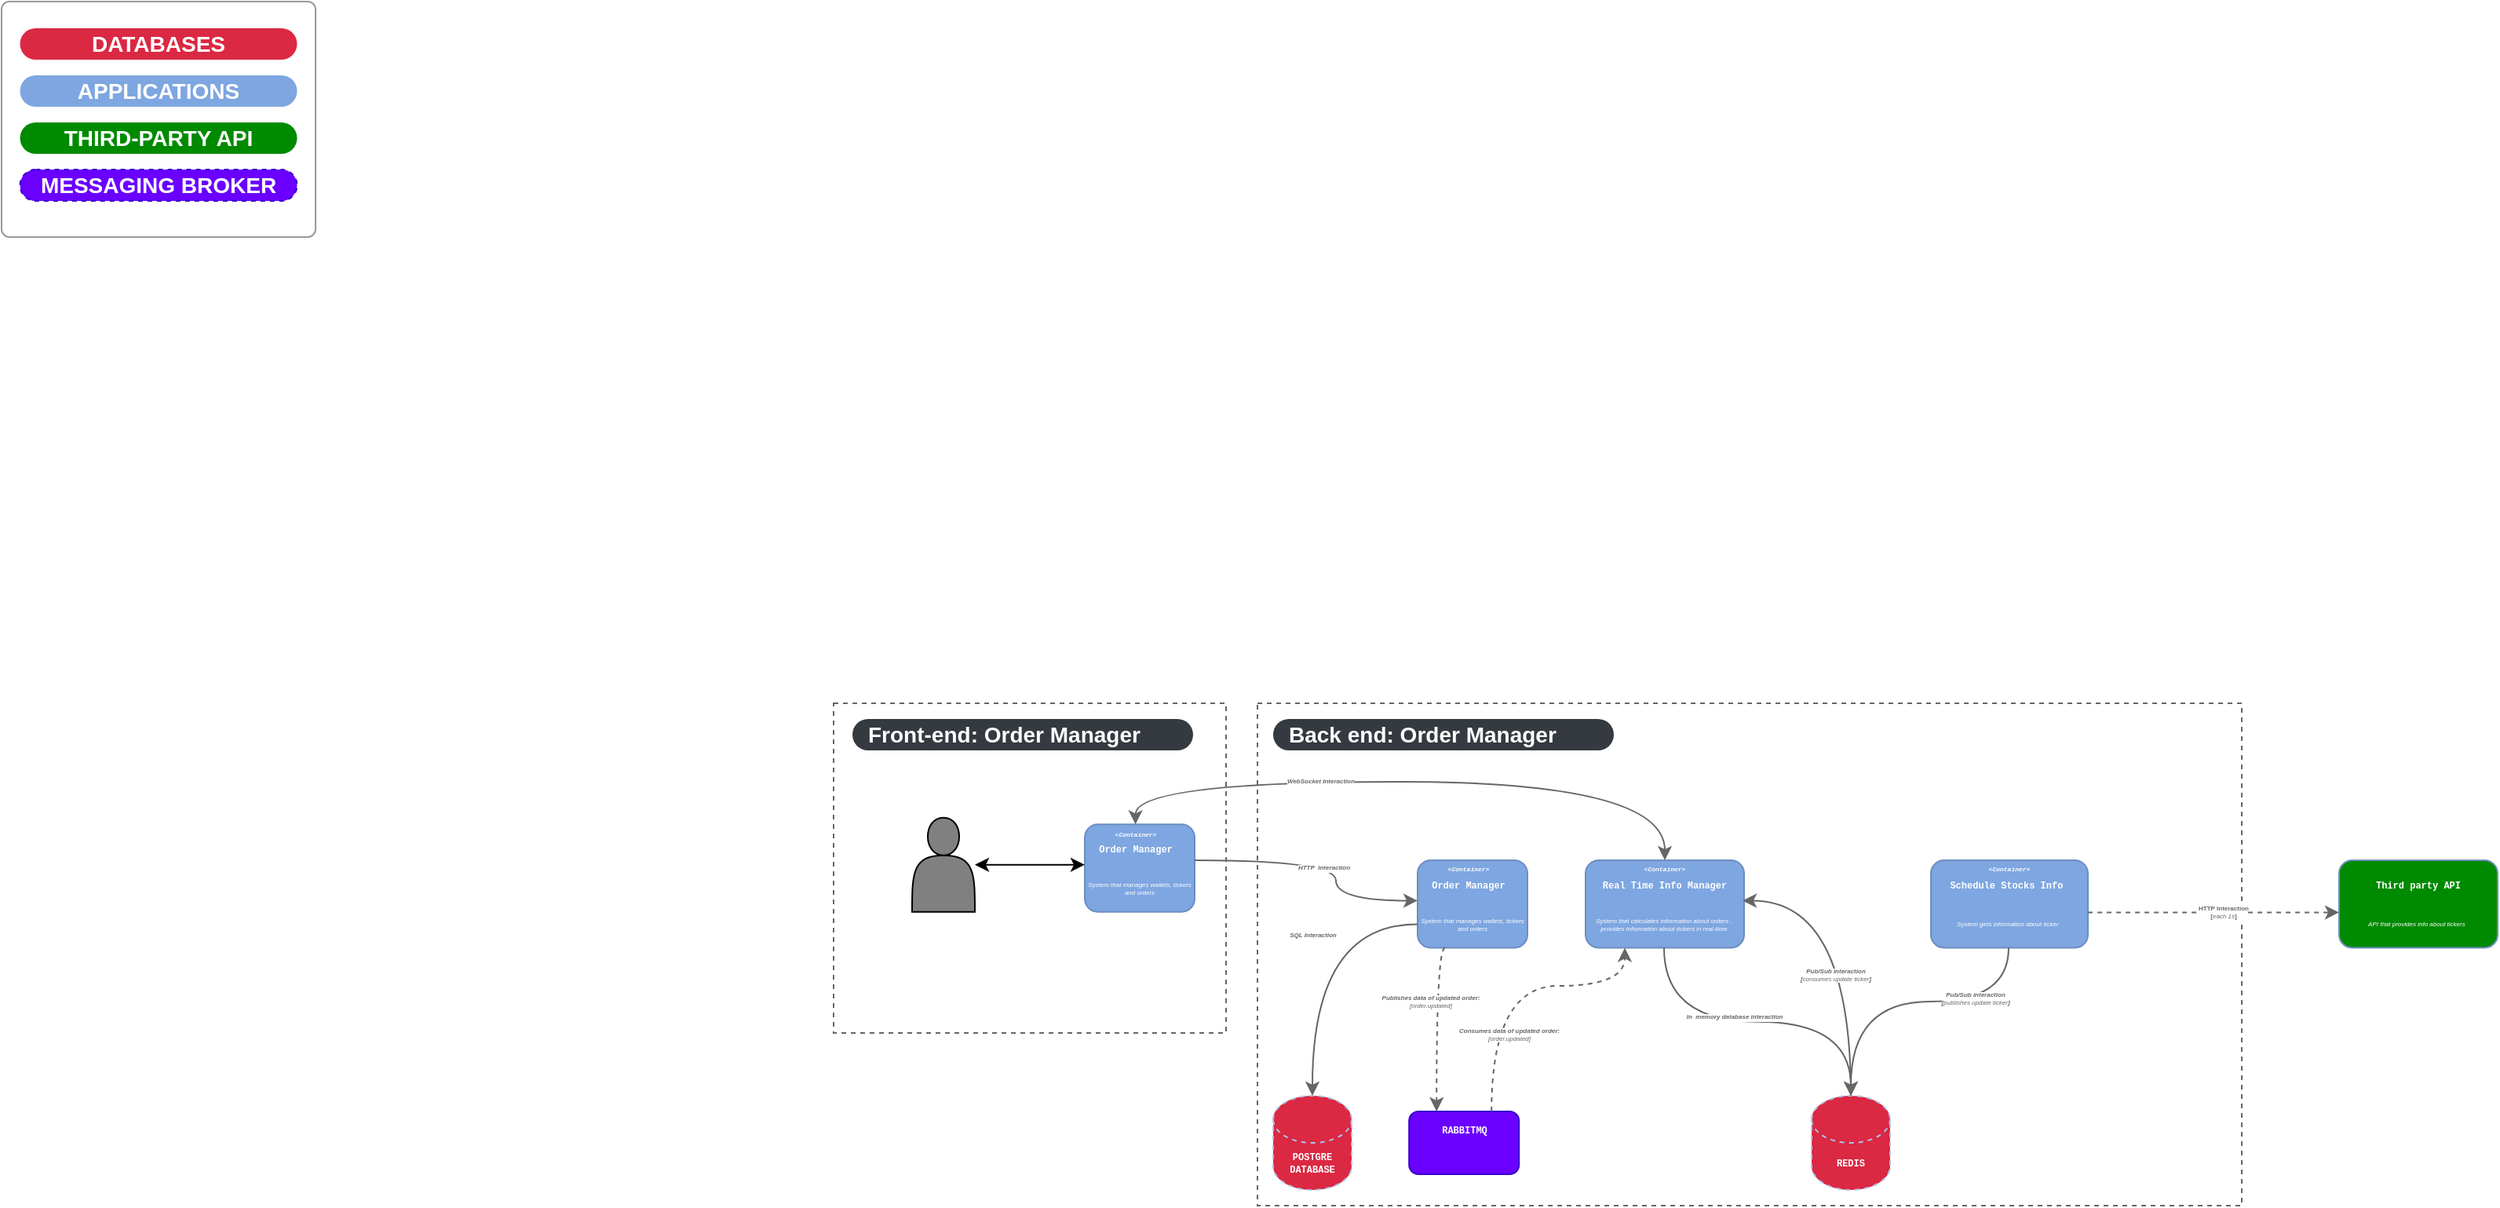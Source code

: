 <mxfile version="20.6.0" type="github">
  <diagram id="G8-z9XxRLCdR_GGqDWJ_" name="UML">
    <mxGraphModel dx="1335" dy="-460" grid="1" gridSize="10" guides="1" tooltips="1" connect="1" arrows="1" fold="1" page="1" pageScale="1" pageWidth="827" pageHeight="1169" math="0" shadow="0">
      <root>
        <mxCell id="0" />
        <mxCell id="1" parent="0" />
        <mxCell id="j_ZHUDLepbIBqZkPZ3a7-9" value="" style="rounded=0;whiteSpace=wrap;html=1;fontSize=4;fillColor=none;dashed=1;fontColor=#666666;strokeColor=#666666;" vertex="1" parent="1">
          <mxGeometry x="830" y="1670" width="627" height="320" as="geometry" />
        </mxCell>
        <mxCell id="QPstVVdOQ1XcHwnL6DTK-19" value="&lt;span style=&quot;font-size: 6px;&quot;&gt;&lt;b&gt;POSTGRE&lt;br&gt;DATABASE&lt;/b&gt;&lt;/span&gt;" style="shape=cylinder3;whiteSpace=wrap;html=1;boundedLbl=1;backgroundOutline=1;size=15;dashed=1;fontFamily=Courier New;fontSize=4;fontColor=#FFFFFF;fillColor=#DB2843;strokeColor=#A9C4EB;align=center;" parent="1" vertex="1">
          <mxGeometry x="840" y="1920" width="50" height="60" as="geometry" />
        </mxCell>
        <mxCell id="QPstVVdOQ1XcHwnL6DTK-14" value="" style="group" parent="1" vertex="1" connectable="0">
          <mxGeometry x="932" y="1770" width="200" height="55.71" as="geometry" />
        </mxCell>
        <mxCell id="QPstVVdOQ1XcHwnL6DTK-15" value="" style="rounded=1;whiteSpace=wrap;html=1;fillColor=#7EA6E0;strokeColor=#6c8ebf;" parent="QPstVVdOQ1XcHwnL6DTK-14" vertex="1">
          <mxGeometry width="70" height="55.71" as="geometry" />
        </mxCell>
        <mxCell id="QPstVVdOQ1XcHwnL6DTK-16" value="&lt;font size=&quot;1&quot; color=&quot;#ffffff&quot; face=&quot;Courier New&quot; style=&quot;&quot;&gt;&lt;b style=&quot;font-size: 6px;&quot;&gt;Order Manager&lt;/b&gt;&lt;/font&gt;" style="text;html=1;strokeColor=none;fillColor=none;align=center;verticalAlign=middle;whiteSpace=wrap;rounded=0;" parent="QPstVVdOQ1XcHwnL6DTK-14" vertex="1">
          <mxGeometry y="6.964" width="64.6" height="13.927" as="geometry" />
        </mxCell>
        <mxCell id="QPstVVdOQ1XcHwnL6DTK-17" value="&lt;font size=&quot;1&quot; color=&quot;#ffffff&quot; face=&quot;Courier New&quot; style=&quot;&quot;&gt;&lt;b style=&quot;&quot;&gt;&lt;i style=&quot;font-size: 4px;&quot;&gt;&amp;lt;Container&amp;gt;&lt;/i&gt;&lt;/b&gt;&lt;/font&gt;" style="text;html=1;strokeColor=none;fillColor=none;align=center;verticalAlign=middle;whiteSpace=wrap;rounded=0;" parent="QPstVVdOQ1XcHwnL6DTK-14" vertex="1">
          <mxGeometry width="64.6" height="6.964" as="geometry" />
        </mxCell>
        <mxCell id="QPstVVdOQ1XcHwnL6DTK-27" value="&lt;i&gt;&lt;font color=&quot;#ffffff&quot;&gt;System that manages wallets, tickers and orders&lt;/font&gt;&lt;/i&gt;" style="text;html=1;strokeColor=none;fillColor=none;align=center;verticalAlign=middle;whiteSpace=wrap;rounded=0;dashed=1;fontFamily=Helvetica;fontSize=4;fontColor=#666666;" parent="QPstVVdOQ1XcHwnL6DTK-14" vertex="1">
          <mxGeometry y="25.71" width="70" height="30" as="geometry" />
        </mxCell>
        <mxCell id="QPstVVdOQ1XcHwnL6DTK-21" value="" style="group" parent="1" vertex="1" connectable="0">
          <mxGeometry x="1039" y="1770" width="101" height="55.71" as="geometry" />
        </mxCell>
        <mxCell id="QPstVVdOQ1XcHwnL6DTK-22" value="" style="rounded=1;whiteSpace=wrap;html=1;fillColor=#7EA6E0;strokeColor=#6c8ebf;" parent="QPstVVdOQ1XcHwnL6DTK-21" vertex="1">
          <mxGeometry width="101" height="55.71" as="geometry" />
        </mxCell>
        <mxCell id="QPstVVdOQ1XcHwnL6DTK-23" value="&lt;font size=&quot;1&quot; color=&quot;#ffffff&quot; face=&quot;Courier New&quot; style=&quot;&quot;&gt;&lt;b style=&quot;font-size: 6px;&quot;&gt;Real Time Info Manager&lt;/b&gt;&lt;/font&gt;" style="text;html=1;strokeColor=none;fillColor=none;align=center;verticalAlign=middle;whiteSpace=wrap;rounded=0;" parent="QPstVVdOQ1XcHwnL6DTK-21" vertex="1">
          <mxGeometry y="6.964" width="101" height="13.927" as="geometry" />
        </mxCell>
        <mxCell id="QPstVVdOQ1XcHwnL6DTK-24" value="&lt;font size=&quot;1&quot; color=&quot;#ffffff&quot; face=&quot;Courier New&quot; style=&quot;&quot;&gt;&lt;b style=&quot;&quot;&gt;&lt;i style=&quot;font-size: 4px;&quot;&gt;&amp;lt;Container&amp;gt;&lt;/i&gt;&lt;/b&gt;&lt;/font&gt;" style="text;html=1;strokeColor=none;fillColor=none;align=center;verticalAlign=middle;whiteSpace=wrap;rounded=0;" parent="QPstVVdOQ1XcHwnL6DTK-21" vertex="1">
          <mxGeometry width="101" height="6.964" as="geometry" />
        </mxCell>
        <mxCell id="QPstVVdOQ1XcHwnL6DTK-29" value="&lt;i&gt;System that calculates information about orders , provides information about tickers in real-time&lt;/i&gt;" style="text;html=1;strokeColor=none;fillColor=none;align=center;verticalAlign=middle;whiteSpace=wrap;rounded=0;dashed=1;fontFamily=Helvetica;fontSize=4;fontColor=#FFFFFF;" parent="QPstVVdOQ1XcHwnL6DTK-21" vertex="1">
          <mxGeometry y="25.71" width="100" height="30" as="geometry" />
        </mxCell>
        <mxCell id="QPstVVdOQ1XcHwnL6DTK-30" value="&lt;span style=&quot;font-size: 6px;&quot;&gt;&lt;b&gt;REDIS&lt;/b&gt;&lt;/span&gt;" style="shape=cylinder3;whiteSpace=wrap;html=1;boundedLbl=1;backgroundOutline=1;size=15;dashed=1;fontFamily=Courier New;fontSize=4;fontColor=#FFFFFF;fillColor=#DB2843;strokeColor=#A9C4EB;align=center;" parent="1" vertex="1">
          <mxGeometry x="1183" y="1920" width="50" height="60" as="geometry" />
        </mxCell>
        <mxCell id="QPstVVdOQ1XcHwnL6DTK-31" style="edgeStyle=orthogonalEdgeStyle;curved=1;rounded=0;orthogonalLoop=1;jettySize=auto;html=1;entryX=0.5;entryY=0;entryDx=0;entryDy=0;entryPerimeter=0;strokeColor=#666666;fontFamily=Helvetica;fontSize=4;fontColor=#FFFFFF;exitX=0.5;exitY=1;exitDx=0;exitDy=0;" parent="1" source="QPstVVdOQ1XcHwnL6DTK-29" target="QPstVVdOQ1XcHwnL6DTK-30" edge="1">
          <mxGeometry relative="1" as="geometry" />
        </mxCell>
        <mxCell id="QPstVVdOQ1XcHwnL6DTK-32" value="&lt;font color=&quot;#666666&quot;&gt;&lt;b&gt;&lt;i&gt;&amp;nbsp;In&amp;nbsp; memory database interaction&lt;/i&gt;&lt;/b&gt;&lt;/font&gt;" style="edgeLabel;html=1;align=center;verticalAlign=middle;resizable=0;points=[];fontSize=4;fontFamily=Helvetica;fontColor=#FFFFFF;" parent="QPstVVdOQ1XcHwnL6DTK-31" vertex="1" connectable="0">
          <mxGeometry x="-0.117" y="1" relative="1" as="geometry">
            <mxPoint x="-3" y="-2" as="offset" />
          </mxGeometry>
        </mxCell>
        <mxCell id="QPstVVdOQ1XcHwnL6DTK-60" style="edgeStyle=orthogonalEdgeStyle;curved=1;rounded=0;orthogonalLoop=1;jettySize=auto;html=1;entryX=0.5;entryY=0;entryDx=0;entryDy=0;entryPerimeter=0;strokeColor=#666666;fontFamily=Helvetica;fontSize=4;fontColor=#666666;" parent="1" source="QPstVVdOQ1XcHwnL6DTK-27" target="QPstVVdOQ1XcHwnL6DTK-19" edge="1">
          <mxGeometry relative="1" as="geometry" />
        </mxCell>
        <mxCell id="QPstVVdOQ1XcHwnL6DTK-61" value="&lt;b&gt;&lt;i&gt;SQL Interaction&lt;/i&gt;&lt;/b&gt;" style="edgeLabel;html=1;align=center;verticalAlign=middle;resizable=0;points=[];fontSize=4;fontFamily=Helvetica;fontColor=#666666;" parent="QPstVVdOQ1XcHwnL6DTK-60" vertex="1" connectable="0">
          <mxGeometry x="-0.157" relative="1" as="geometry">
            <mxPoint as="offset" />
          </mxGeometry>
        </mxCell>
        <mxCell id="ZYw7rnv3LOeR9ePvCMEc-11" value="" style="group" parent="1" vertex="1" connectable="0">
          <mxGeometry x="1259" y="1770" width="100" height="55.71" as="geometry" />
        </mxCell>
        <mxCell id="ZYw7rnv3LOeR9ePvCMEc-12" value="" style="rounded=1;whiteSpace=wrap;html=1;fillColor=#7EA6E0;strokeColor=#6c8ebf;" parent="ZYw7rnv3LOeR9ePvCMEc-11" vertex="1">
          <mxGeometry width="100" height="55.71" as="geometry" />
        </mxCell>
        <mxCell id="ZYw7rnv3LOeR9ePvCMEc-13" value="&lt;font size=&quot;1&quot; color=&quot;#ffffff&quot; face=&quot;Courier New&quot; style=&quot;&quot;&gt;&lt;b style=&quot;font-size: 6px;&quot;&gt;Schedule Stocks Info&amp;nbsp;&lt;/b&gt;&lt;/font&gt;" style="text;html=1;strokeColor=none;fillColor=none;align=center;verticalAlign=middle;whiteSpace=wrap;rounded=0;" parent="ZYw7rnv3LOeR9ePvCMEc-11" vertex="1">
          <mxGeometry y="6.964" width="100" height="13.927" as="geometry" />
        </mxCell>
        <mxCell id="ZYw7rnv3LOeR9ePvCMEc-14" value="&lt;font size=&quot;1&quot; color=&quot;#ffffff&quot; face=&quot;Courier New&quot; style=&quot;&quot;&gt;&lt;b style=&quot;&quot;&gt;&lt;i style=&quot;font-size: 4px;&quot;&gt;&amp;lt;Container&amp;gt;&lt;/i&gt;&lt;/b&gt;&lt;/font&gt;" style="text;html=1;strokeColor=none;fillColor=none;align=center;verticalAlign=middle;whiteSpace=wrap;rounded=0;" parent="ZYw7rnv3LOeR9ePvCMEc-11" vertex="1">
          <mxGeometry width="100" height="6.964" as="geometry" />
        </mxCell>
        <mxCell id="ZYw7rnv3LOeR9ePvCMEc-15" value="&lt;i&gt;System gets information about ticker&amp;nbsp;&lt;/i&gt;" style="text;html=1;strokeColor=none;fillColor=none;align=center;verticalAlign=middle;whiteSpace=wrap;rounded=0;dashed=1;fontFamily=Helvetica;fontSize=4;fontColor=#FFFFFF;" parent="ZYw7rnv3LOeR9ePvCMEc-11" vertex="1">
          <mxGeometry y="25.71" width="99.01" height="30.0" as="geometry" />
        </mxCell>
        <mxCell id="ZYw7rnv3LOeR9ePvCMEc-16" style="edgeStyle=orthogonalEdgeStyle;curved=1;rounded=0;orthogonalLoop=1;jettySize=auto;html=1;entryX=0.5;entryY=0;entryDx=0;entryDy=0;entryPerimeter=0;strokeColor=#666666;fontFamily=Helvetica;fontSize=4;fontColor=#666666;startArrow=none;startFill=0;endArrow=classic;endFill=1;exitX=0.5;exitY=1;exitDx=0;exitDy=0;" parent="1" source="ZYw7rnv3LOeR9ePvCMEc-15" target="QPstVVdOQ1XcHwnL6DTK-30" edge="1">
          <mxGeometry relative="1" as="geometry">
            <Array as="points">
              <mxPoint x="1309" y="1860" />
              <mxPoint x="1208" y="1860" />
            </Array>
          </mxGeometry>
        </mxCell>
        <mxCell id="ZYw7rnv3LOeR9ePvCMEc-17" value="&lt;i style=&quot;&quot;&gt;&lt;b&gt;Pub/Sub interaction&lt;/b&gt;&lt;br&gt;&lt;b&gt;[&lt;/b&gt;publishes update ticker&lt;b&gt;]&lt;/b&gt;&lt;/i&gt;" style="edgeLabel;html=1;align=center;verticalAlign=middle;resizable=0;points=[];fontSize=4;fontFamily=Helvetica;fontColor=#666666;" parent="ZYw7rnv3LOeR9ePvCMEc-16" vertex="1" connectable="0">
          <mxGeometry x="-0.09" y="-2" relative="1" as="geometry">
            <mxPoint x="32" as="offset" />
          </mxGeometry>
        </mxCell>
        <mxCell id="ZYw7rnv3LOeR9ePvCMEc-19" value="" style="group" parent="1" vertex="1" connectable="0">
          <mxGeometry x="1519" y="1770" width="101" height="55.71" as="geometry" />
        </mxCell>
        <mxCell id="ZYw7rnv3LOeR9ePvCMEc-20" value="" style="rounded=1;whiteSpace=wrap;html=1;fillColor=#008A00;strokeColor=#6c8ebf;" parent="ZYw7rnv3LOeR9ePvCMEc-19" vertex="1">
          <mxGeometry width="101" height="55.71" as="geometry" />
        </mxCell>
        <mxCell id="ZYw7rnv3LOeR9ePvCMEc-21" value="&lt;font size=&quot;1&quot; color=&quot;#ffffff&quot; face=&quot;Courier New&quot; style=&quot;&quot;&gt;&lt;b style=&quot;font-size: 6px;&quot;&gt;Third party API&lt;/b&gt;&lt;/font&gt;" style="text;html=1;strokeColor=none;fillColor=none;align=center;verticalAlign=middle;whiteSpace=wrap;rounded=0;" parent="ZYw7rnv3LOeR9ePvCMEc-19" vertex="1">
          <mxGeometry y="6.964" width="101" height="13.927" as="geometry" />
        </mxCell>
        <mxCell id="ZYw7rnv3LOeR9ePvCMEc-23" value="&lt;i&gt;API that provides info about tickers&amp;nbsp;&lt;/i&gt;" style="text;html=1;strokeColor=none;fillColor=none;align=center;verticalAlign=middle;whiteSpace=wrap;rounded=0;dashed=1;fontFamily=Helvetica;fontSize=4;fontColor=#FFFFFF;" parent="ZYw7rnv3LOeR9ePvCMEc-19" vertex="1">
          <mxGeometry y="25.71" width="100" height="30" as="geometry" />
        </mxCell>
        <mxCell id="ZYw7rnv3LOeR9ePvCMEc-25" style="edgeStyle=orthogonalEdgeStyle;curved=1;rounded=0;orthogonalLoop=1;jettySize=auto;html=1;strokeColor=#666666;fontFamily=Helvetica;fontSize=4;fontColor=#666666;startArrow=none;startFill=0;endArrow=classic;endFill=1;entryX=0;entryY=0.25;entryDx=0;entryDy=0;dashed=1;" parent="1" source="ZYw7rnv3LOeR9ePvCMEc-12" target="ZYw7rnv3LOeR9ePvCMEc-23" edge="1">
          <mxGeometry relative="1" as="geometry">
            <mxPoint x="1352" y="1800" as="targetPoint" />
            <Array as="points">
              <mxPoint x="1469" y="1803" />
            </Array>
          </mxGeometry>
        </mxCell>
        <mxCell id="ZYw7rnv3LOeR9ePvCMEc-26" value="&lt;b&gt;HTTP Interaction&lt;br&gt;[&lt;/b&gt;&lt;i&gt;each 1s&lt;/i&gt;&lt;b&gt;]&lt;/b&gt;" style="edgeLabel;html=1;align=center;verticalAlign=middle;resizable=0;points=[];fontSize=4;fontFamily=Helvetica;fontColor=#666666;" parent="ZYw7rnv3LOeR9ePvCMEc-25" vertex="1" connectable="0">
          <mxGeometry x="0.067" relative="1" as="geometry">
            <mxPoint as="offset" />
          </mxGeometry>
        </mxCell>
        <mxCell id="j_ZHUDLepbIBqZkPZ3a7-6" style="edgeStyle=orthogonalEdgeStyle;curved=1;rounded=0;orthogonalLoop=1;jettySize=auto;html=1;entryX=1;entryY=0;entryDx=0;entryDy=0;strokeColor=#666666;fontFamily=Helvetica;fontSize=4;fontColor=#666666;startArrow=none;startFill=0;endArrow=classic;endFill=1;exitX=0.5;exitY=0;exitDx=0;exitDy=0;exitPerimeter=0;" edge="1" parent="1" source="QPstVVdOQ1XcHwnL6DTK-30" target="QPstVVdOQ1XcHwnL6DTK-29">
          <mxGeometry relative="1" as="geometry">
            <mxPoint x="1209" y="1890" as="sourcePoint" />
            <mxPoint x="1158.48" y="1825.71" as="targetPoint" />
            <Array as="points">
              <mxPoint x="1208" y="1796" />
            </Array>
          </mxGeometry>
        </mxCell>
        <mxCell id="j_ZHUDLepbIBqZkPZ3a7-7" value="&lt;i style=&quot;&quot;&gt;&lt;b&gt;Pub/Sub interaction&lt;/b&gt;&lt;br&gt;&lt;b&gt;[&lt;/b&gt;consumes update ticker&lt;b&gt;]&lt;/b&gt;&lt;/i&gt;" style="edgeLabel;html=1;align=center;verticalAlign=middle;resizable=0;points=[];fontSize=4;fontFamily=Helvetica;fontColor=#666666;" vertex="1" connectable="0" parent="j_ZHUDLepbIBqZkPZ3a7-6">
          <mxGeometry x="-0.09" y="-2" relative="1" as="geometry">
            <mxPoint x="-12" y="11" as="offset" />
          </mxGeometry>
        </mxCell>
        <mxCell id="j_ZHUDLepbIBqZkPZ3a7-14" value="Back end: Order Manager" style="rounded=1;whiteSpace=wrap;html=1;arcSize=50;strokeColor=none;strokeWidth=1;fillColor=#343A40;fontColor=#ffffff;whiteSpace=wrap;align=left;verticalAlign=middle;spacingLeft=0;fontStyle=1;fontSize=14;spacing=10;dashed=1;" vertex="1" parent="1">
          <mxGeometry x="840" y="1680" width="217" height="20" as="geometry" />
        </mxCell>
        <mxCell id="j_ZHUDLepbIBqZkPZ3a7-17" value="" style="html=1;shadow=0;dashed=0;shape=mxgraph.bootstrap.rrect;rSize=5;fillColor=#ffffff;strokeColor=#999999;rounded=0;fontSize=16;fontColor=#666666;" vertex="1" parent="1">
          <mxGeometry x="30" y="1223" width="200" height="150" as="geometry" />
        </mxCell>
        <mxCell id="j_ZHUDLepbIBqZkPZ3a7-26" value="DATABASES" style="rounded=1;whiteSpace=wrap;html=1;arcSize=50;strokeColor=none;strokeWidth=1;fillColor=#DB2843;fontColor=#FFFFFF;whiteSpace=wrap;align=center;verticalAlign=middle;spacingLeft=0;fontStyle=1;fontSize=14;spacing=10;dashed=1;" vertex="1" parent="j_ZHUDLepbIBqZkPZ3a7-17">
          <mxGeometry x="11.765" y="17" width="176.471" height="20" as="geometry" />
        </mxCell>
        <mxCell id="j_ZHUDLepbIBqZkPZ3a7-29" value="APPLICATIONS" style="rounded=1;whiteSpace=wrap;html=1;arcSize=50;strokeColor=none;strokeWidth=1;fillColor=#7EA6E0;fontColor=#FFFFFF;whiteSpace=wrap;align=center;verticalAlign=middle;spacingLeft=0;fontStyle=1;fontSize=14;spacing=10;dashed=1;" vertex="1" parent="j_ZHUDLepbIBqZkPZ3a7-17">
          <mxGeometry x="11.765" y="47" width="176.471" height="20" as="geometry" />
        </mxCell>
        <mxCell id="j_ZHUDLepbIBqZkPZ3a7-30" value="THIRD-PARTY API" style="rounded=1;whiteSpace=wrap;html=1;arcSize=50;strokeColor=none;strokeWidth=1;fillColor=#008A00;whiteSpace=wrap;align=center;verticalAlign=middle;spacingLeft=0;fontStyle=1;fontSize=14;spacing=10;dashed=1;fontColor=#ffffff;" vertex="1" parent="j_ZHUDLepbIBqZkPZ3a7-17">
          <mxGeometry x="11.765" y="77" width="176.471" height="20" as="geometry" />
        </mxCell>
        <mxCell id="j_ZHUDLepbIBqZkPZ3a7-123" value="MESSAGING BROKER" style="rounded=1;whiteSpace=wrap;html=1;arcSize=50;strokeColor=#3700CC;strokeWidth=1;fillColor=#6a00ff;whiteSpace=wrap;align=center;verticalAlign=middle;spacingLeft=0;fontStyle=1;fontSize=14;spacing=10;dashed=1;fontColor=#ffffff;" vertex="1" parent="j_ZHUDLepbIBqZkPZ3a7-17">
          <mxGeometry x="11.765" y="107" width="176.471" height="20" as="geometry" />
        </mxCell>
        <mxCell id="j_ZHUDLepbIBqZkPZ3a7-31" value="" style="rounded=0;whiteSpace=wrap;html=1;fontSize=4;fillColor=none;dashed=1;fontColor=#666666;strokeColor=#666666;" vertex="1" parent="1">
          <mxGeometry x="560" y="1670" width="250" height="210" as="geometry" />
        </mxCell>
        <mxCell id="j_ZHUDLepbIBqZkPZ3a7-61" value="Front-end: Order Manager" style="rounded=1;whiteSpace=wrap;html=1;arcSize=50;strokeColor=none;strokeWidth=1;fillColor=#343A40;fontColor=#ffffff;whiteSpace=wrap;align=left;verticalAlign=middle;spacingLeft=0;fontStyle=1;fontSize=14;spacing=10;dashed=1;" vertex="1" parent="1">
          <mxGeometry x="572" y="1680" width="217" height="20" as="geometry" />
        </mxCell>
        <mxCell id="j_ZHUDLepbIBqZkPZ3a7-63" value="" style="group" vertex="1" connectable="0" parent="1">
          <mxGeometry x="720" y="1747.15" width="70" height="55.71" as="geometry" />
        </mxCell>
        <mxCell id="j_ZHUDLepbIBqZkPZ3a7-34" value="" style="rounded=1;whiteSpace=wrap;html=1;fillColor=#7EA6E0;strokeColor=#6c8ebf;" vertex="1" parent="j_ZHUDLepbIBqZkPZ3a7-63">
          <mxGeometry width="70" height="55.71" as="geometry" />
        </mxCell>
        <mxCell id="j_ZHUDLepbIBqZkPZ3a7-35" value="&lt;font size=&quot;1&quot; color=&quot;#ffffff&quot; face=&quot;Courier New&quot; style=&quot;&quot;&gt;&lt;b style=&quot;font-size: 6px;&quot;&gt;Order Manager&lt;/b&gt;&lt;/font&gt;" style="text;html=1;strokeColor=none;fillColor=none;align=center;verticalAlign=middle;whiteSpace=wrap;rounded=0;" vertex="1" parent="j_ZHUDLepbIBqZkPZ3a7-63">
          <mxGeometry y="6.964" width="64.6" height="13.927" as="geometry" />
        </mxCell>
        <mxCell id="j_ZHUDLepbIBqZkPZ3a7-36" value="&lt;font size=&quot;1&quot; color=&quot;#ffffff&quot; face=&quot;Courier New&quot; style=&quot;&quot;&gt;&lt;b style=&quot;&quot;&gt;&lt;i style=&quot;font-size: 4px;&quot;&gt;&amp;lt;Container&amp;gt;&lt;/i&gt;&lt;/b&gt;&lt;/font&gt;" style="text;html=1;strokeColor=none;fillColor=none;align=center;verticalAlign=middle;whiteSpace=wrap;rounded=0;" vertex="1" parent="j_ZHUDLepbIBqZkPZ3a7-63">
          <mxGeometry width="64.6" height="6.964" as="geometry" />
        </mxCell>
        <mxCell id="j_ZHUDLepbIBqZkPZ3a7-37" value="&lt;i&gt;&lt;font color=&quot;#ffffff&quot;&gt;System that manages wallets, tickers and orders&lt;/font&gt;&lt;/i&gt;" style="text;html=1;strokeColor=none;fillColor=none;align=center;verticalAlign=middle;whiteSpace=wrap;rounded=0;dashed=1;fontFamily=Helvetica;fontSize=4;fontColor=#666666;" vertex="1" parent="j_ZHUDLepbIBqZkPZ3a7-63">
          <mxGeometry y="25.71" width="70" height="30" as="geometry" />
        </mxCell>
        <mxCell id="j_ZHUDLepbIBqZkPZ3a7-67" style="edgeStyle=orthogonalEdgeStyle;curved=1;rounded=0;orthogonalLoop=1;jettySize=auto;html=1;entryX=0;entryY=0;entryDx=0;entryDy=0;strokeColor=#666666;fontFamily=Helvetica;fontSize=4;fontColor=#666666;" edge="1" parent="1" target="QPstVVdOQ1XcHwnL6DTK-27">
          <mxGeometry relative="1" as="geometry">
            <mxPoint x="790" y="1770" as="sourcePoint" />
            <mxPoint x="932" y="1795.71" as="targetPoint" />
            <Array as="points">
              <mxPoint x="790" y="1770" />
              <mxPoint x="880" y="1770" />
              <mxPoint x="880" y="1796" />
            </Array>
          </mxGeometry>
        </mxCell>
        <mxCell id="j_ZHUDLepbIBqZkPZ3a7-68" value="&lt;b&gt;&lt;i&gt;HTTP&amp;nbsp; Interaction&lt;/i&gt;&lt;/b&gt;" style="edgeLabel;html=1;align=center;verticalAlign=middle;resizable=0;points=[];fontSize=4;fontFamily=Helvetica;fontColor=#666666;" vertex="1" connectable="0" parent="j_ZHUDLepbIBqZkPZ3a7-67">
          <mxGeometry x="-0.157" relative="1" as="geometry">
            <mxPoint x="11" y="5" as="offset" />
          </mxGeometry>
        </mxCell>
        <mxCell id="j_ZHUDLepbIBqZkPZ3a7-69" style="edgeStyle=orthogonalEdgeStyle;curved=1;rounded=0;orthogonalLoop=1;jettySize=auto;html=1;entryX=0.5;entryY=0;entryDx=0;entryDy=0;strokeColor=#666666;fontFamily=Helvetica;fontSize=4;fontColor=#666666;exitX=0.5;exitY=0;exitDx=0;exitDy=0;startArrow=classic;startFill=1;" edge="1" parent="1" source="j_ZHUDLepbIBqZkPZ3a7-36" target="QPstVVdOQ1XcHwnL6DTK-24">
          <mxGeometry relative="1" as="geometry">
            <mxPoint x="896" y="1720.0" as="sourcePoint" />
            <mxPoint x="1038" y="1742.85" as="targetPoint" />
            <Array as="points">
              <mxPoint x="752" y="1720" />
              <mxPoint x="1090" y="1720" />
            </Array>
          </mxGeometry>
        </mxCell>
        <mxCell id="j_ZHUDLepbIBqZkPZ3a7-70" value="&lt;b&gt;&lt;i&gt;WebSocket Interaction&lt;/i&gt;&lt;/b&gt;" style="edgeLabel;html=1;align=center;verticalAlign=middle;resizable=0;points=[];fontSize=4;fontFamily=Helvetica;fontColor=#666666;" vertex="1" connectable="0" parent="j_ZHUDLepbIBqZkPZ3a7-69">
          <mxGeometry x="-0.157" relative="1" as="geometry">
            <mxPoint x="-30" as="offset" />
          </mxGeometry>
        </mxCell>
        <mxCell id="j_ZHUDLepbIBqZkPZ3a7-78" style="edgeStyle=entityRelationEdgeStyle;rounded=0;orthogonalLoop=1;jettySize=auto;html=1;entryX=0;entryY=0;entryDx=0;entryDy=0;fontSize=16;fontColor=#666666;startArrow=classic;startFill=1;elbow=vertical;" edge="1" parent="1" source="j_ZHUDLepbIBqZkPZ3a7-76" target="j_ZHUDLepbIBqZkPZ3a7-37">
          <mxGeometry relative="1" as="geometry" />
        </mxCell>
        <mxCell id="j_ZHUDLepbIBqZkPZ3a7-76" value="" style="shape=actor;whiteSpace=wrap;html=1;rounded=0;strokeColor=default;fontSize=16;fontColor=#666666;fillColor=#808080;" vertex="1" parent="1">
          <mxGeometry x="610" y="1742.86" width="40" height="60" as="geometry" />
        </mxCell>
        <mxCell id="j_ZHUDLepbIBqZkPZ3a7-105" value="" style="group" vertex="1" connectable="0" parent="1">
          <mxGeometry x="926.6" y="1930" width="70" height="40" as="geometry" />
        </mxCell>
        <mxCell id="j_ZHUDLepbIBqZkPZ3a7-110" value="" style="group" vertex="1" connectable="0" parent="j_ZHUDLepbIBqZkPZ3a7-105">
          <mxGeometry width="70" height="40.0" as="geometry" />
        </mxCell>
        <mxCell id="j_ZHUDLepbIBqZkPZ3a7-106" value="" style="rounded=1;whiteSpace=wrap;html=1;fillColor=#6a00ff;strokeColor=#3700CC;fontColor=#ffffff;" vertex="1" parent="j_ZHUDLepbIBqZkPZ3a7-110">
          <mxGeometry width="70" height="40.0" as="geometry" />
        </mxCell>
        <mxCell id="j_ZHUDLepbIBqZkPZ3a7-107" value="&lt;font size=&quot;1&quot; color=&quot;#ffffff&quot; face=&quot;Courier New&quot; style=&quot;&quot;&gt;&lt;b style=&quot;font-size: 6px;&quot;&gt;RABBITMQ&lt;/b&gt;&lt;/font&gt;" style="text;html=1;strokeColor=none;fillColor=none;align=center;verticalAlign=middle;whiteSpace=wrap;rounded=0;" vertex="1" parent="j_ZHUDLepbIBqZkPZ3a7-110">
          <mxGeometry y="5.0" width="70" height="10.0" as="geometry" />
        </mxCell>
        <mxCell id="j_ZHUDLepbIBqZkPZ3a7-115" style="edgeStyle=orthogonalEdgeStyle;curved=1;rounded=0;orthogonalLoop=1;jettySize=auto;html=1;entryX=0.25;entryY=0;entryDx=0;entryDy=0;strokeColor=#666666;fontFamily=Helvetica;fontSize=4;fontColor=#666666;exitX=0.25;exitY=1;exitDx=0;exitDy=0;dashed=1;" edge="1" parent="1" source="QPstVVdOQ1XcHwnL6DTK-15" target="j_ZHUDLepbIBqZkPZ3a7-106">
          <mxGeometry relative="1" as="geometry">
            <mxPoint x="977" y="1835.71" as="sourcePoint" />
            <mxPoint x="977" y="1920" as="targetPoint" />
            <Array as="points">
              <mxPoint x="944" y="1826" />
            </Array>
          </mxGeometry>
        </mxCell>
        <mxCell id="j_ZHUDLepbIBqZkPZ3a7-116" value="&lt;b style=&quot;font-style: italic;&quot;&gt;Publishes data of updated order:&lt;/b&gt;&lt;br&gt;&lt;i&gt;[order.updated]&lt;/i&gt;" style="edgeLabel;html=1;align=center;verticalAlign=middle;resizable=0;points=[];fontSize=4;fontFamily=Helvetica;fontColor=#666666;" vertex="1" connectable="0" parent="j_ZHUDLepbIBqZkPZ3a7-115">
          <mxGeometry x="-0.157" relative="1" as="geometry">
            <mxPoint x="-4" y="-7" as="offset" />
          </mxGeometry>
        </mxCell>
        <mxCell id="j_ZHUDLepbIBqZkPZ3a7-121" style="edgeStyle=orthogonalEdgeStyle;curved=1;rounded=0;orthogonalLoop=1;jettySize=auto;html=1;entryX=0.25;entryY=1;entryDx=0;entryDy=0;strokeColor=#666666;fontFamily=Helvetica;fontSize=4;fontColor=#666666;exitX=0.75;exitY=0;exitDx=0;exitDy=0;dashed=1;" edge="1" parent="1" source="j_ZHUDLepbIBqZkPZ3a7-106" target="QPstVVdOQ1XcHwnL6DTK-29">
          <mxGeometry relative="1" as="geometry">
            <mxPoint x="959.5" y="1835.71" as="sourcePoint" />
            <mxPoint x="954.1" y="1940" as="targetPoint" />
            <Array as="points">
              <mxPoint x="979" y="1850" />
              <mxPoint x="1064" y="1850" />
            </Array>
          </mxGeometry>
        </mxCell>
        <mxCell id="j_ZHUDLepbIBqZkPZ3a7-122" value="&lt;b style=&quot;font-style: italic;&quot;&gt;Consumes data of updated order:&lt;/b&gt;&lt;br&gt;&lt;i&gt;[order.updated]&lt;/i&gt;" style="edgeLabel;html=1;align=center;verticalAlign=middle;resizable=0;points=[];fontSize=4;fontFamily=Helvetica;fontColor=#666666;" vertex="1" connectable="0" parent="j_ZHUDLepbIBqZkPZ3a7-121">
          <mxGeometry x="-0.157" relative="1" as="geometry">
            <mxPoint x="11" y="30" as="offset" />
          </mxGeometry>
        </mxCell>
      </root>
    </mxGraphModel>
  </diagram>
</mxfile>
